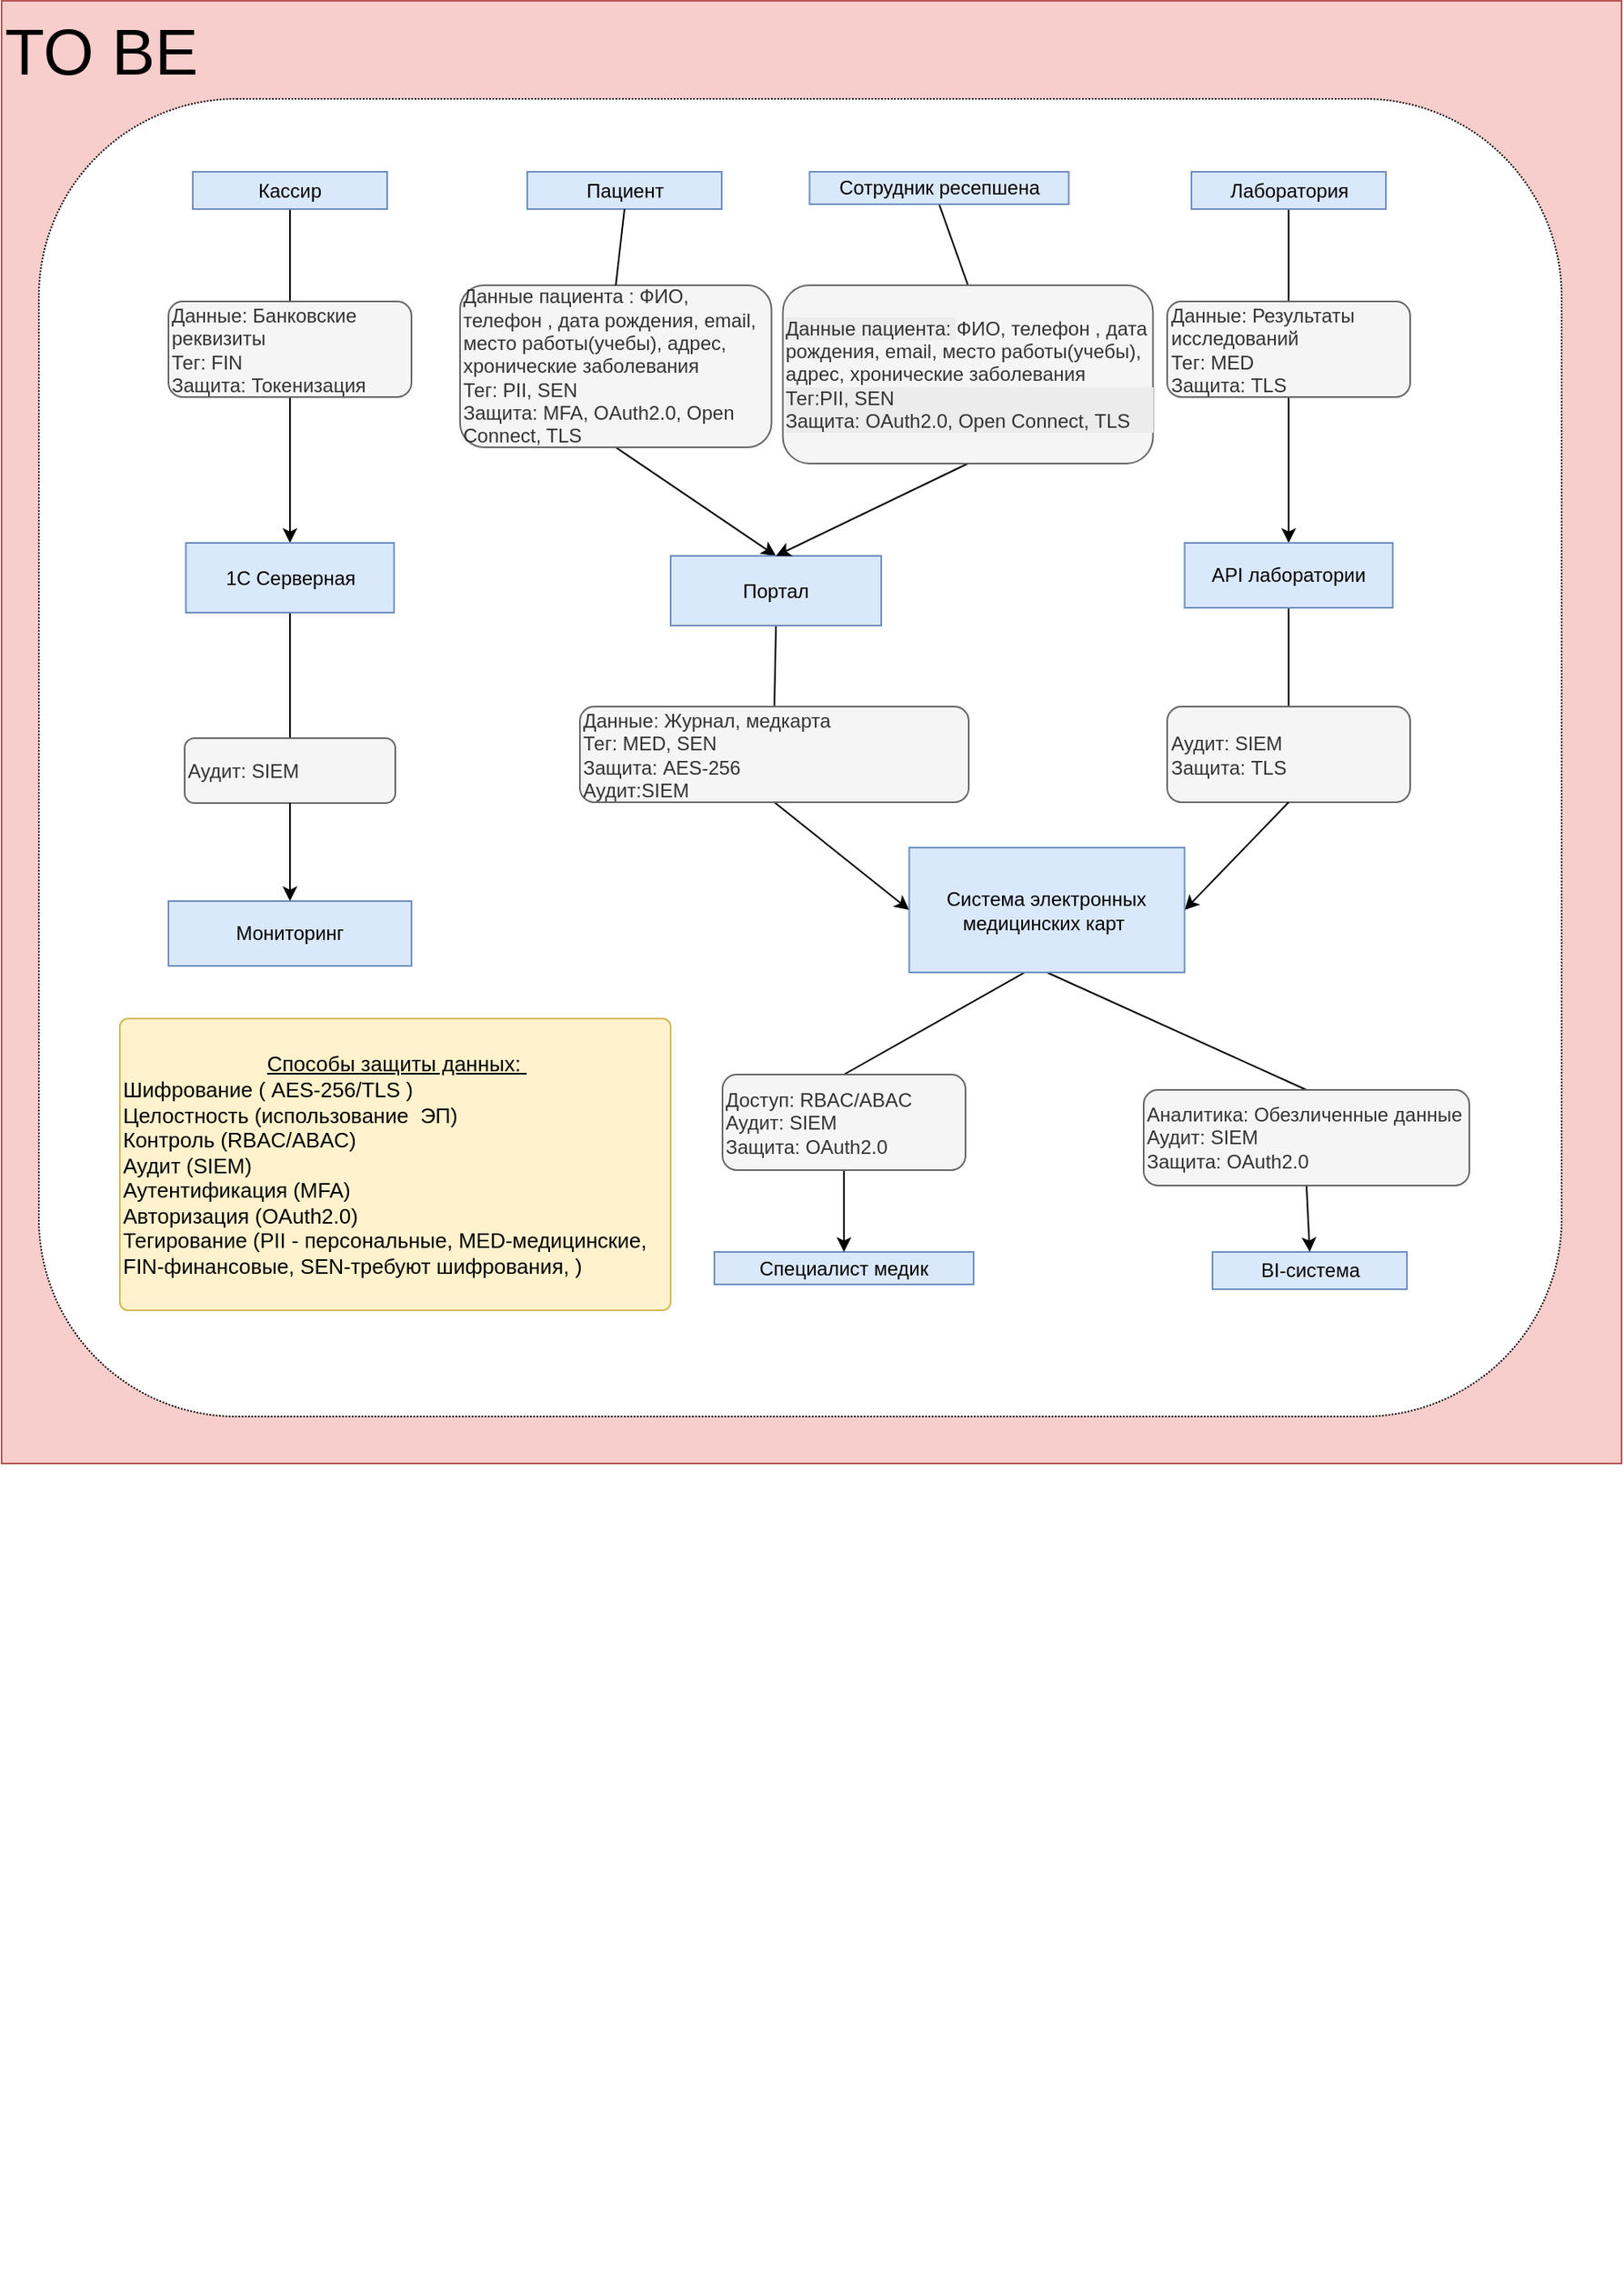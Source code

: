 <mxfile version="26.2.2">
  <diagram name="Страница — 1" id="flqb_vgoVWN2gIgyEzhE">
    <mxGraphModel dx="601" dy="849" grid="1" gridSize="10" guides="1" tooltips="1" connect="1" arrows="1" fold="1" page="1" pageScale="1" pageWidth="827" pageHeight="1169" math="0" shadow="0">
      <root>
        <mxCell id="0" />
        <mxCell id="1" parent="0" />
        <mxCell id="AsZ9xVdUvR41cb9abi4R-15" style="edgeStyle=none;rounded=0;orthogonalLoop=1;jettySize=auto;html=1;exitX=0.25;exitY=1;exitDx=0;exitDy=0;entryX=0.25;entryY=0;entryDx=0;entryDy=0;" parent="1" edge="1">
          <mxGeometry relative="1" as="geometry">
            <mxPoint x="100" y="450" as="targetPoint" />
          </mxGeometry>
        </mxCell>
        <mxCell id="AsZ9xVdUvR41cb9abi4R-159" style="edgeStyle=none;rounded=0;orthogonalLoop=1;jettySize=auto;html=1;exitX=1;exitY=0.5;exitDx=0;exitDy=0;" parent="1" edge="1">
          <mxGeometry relative="1" as="geometry">
            <mxPoint x="1006.5" y="1460" as="sourcePoint" />
            <mxPoint x="1006.5" y="1460" as="targetPoint" />
          </mxGeometry>
        </mxCell>
        <mxCell id="AsZ9xVdUvR41cb9abi4R-160" value="TO BE" style="text;html=1;align=left;verticalAlign=top;whiteSpace=wrap;rounded=0;fillColor=#f8cecc;strokeColor=#b85450;fontSize=40;" parent="1" vertex="1">
          <mxGeometry x="910" y="67.5" width="1000" height="902.5" as="geometry" />
        </mxCell>
        <mxCell id="gwa0g3eBZ5OEBa7x8oOx-2" value="" style="rounded=1;whiteSpace=wrap;html=1;textShadow=1;labelBorderColor=light-dark(#0ff029, #ededed);dashed=1;dashPattern=1 1;" parent="1" vertex="1">
          <mxGeometry x="933" y="128" width="940" height="813" as="geometry" />
        </mxCell>
        <mxCell id="gwa0g3eBZ5OEBa7x8oOx-3" value="Пациент" style="rounded=0;whiteSpace=wrap;html=1;fillColor=#dae8fc;strokeColor=#6c8ebf;" parent="1" vertex="1">
          <mxGeometry x="1234.5" y="173" width="120" height="23" as="geometry" />
        </mxCell>
        <mxCell id="gwa0g3eBZ5OEBa7x8oOx-4" style="edgeStyle=none;rounded=0;orthogonalLoop=1;jettySize=auto;html=1;exitX=0.5;exitY=1;exitDx=0;exitDy=0;entryX=0.5;entryY=0;entryDx=0;entryDy=0;" parent="1" source="gwa0g3eBZ5OEBa7x8oOx-5" target="gwa0g3eBZ5OEBa7x8oOx-24" edge="1">
          <mxGeometry relative="1" as="geometry" />
        </mxCell>
        <mxCell id="gwa0g3eBZ5OEBa7x8oOx-5" value="Данные пациента :&amp;nbsp;&lt;span style=&quot;color: light-dark(rgb(51, 51, 51), rgb(193, 193, 193)); background-color: transparent;&quot;&gt;ФИО, телефон , д&lt;/span&gt;ата рождения, email, место работы(учебы), адрес, хронические заболевания&lt;div&gt;Тег: PII, SEN&lt;/div&gt;&lt;div&gt;Защита: MFA, OAuth2.0, Open Connect, TLS&lt;/div&gt;" style="rounded=1;whiteSpace=wrap;html=1;fillColor=#f5f5f5;fontColor=#333333;strokeColor=#666666;align=left;" parent="1" vertex="1">
          <mxGeometry x="1193" y="243" width="192.25" height="100" as="geometry" />
        </mxCell>
        <mxCell id="gwa0g3eBZ5OEBa7x8oOx-6" style="edgeStyle=none;rounded=0;orthogonalLoop=1;jettySize=auto;html=1;exitX=0.5;exitY=1;exitDx=0;exitDy=0;entryX=0.5;entryY=0;entryDx=0;entryDy=0;endArrow=none;startFill=0;" parent="1" source="gwa0g3eBZ5OEBa7x8oOx-7" target="gwa0g3eBZ5OEBa7x8oOx-26" edge="1">
          <mxGeometry relative="1" as="geometry" />
        </mxCell>
        <mxCell id="gwa0g3eBZ5OEBa7x8oOx-7" value="Сотрудник ресепшена" style="rounded=0;whiteSpace=wrap;html=1;fillColor=#dae8fc;strokeColor=#6c8ebf;" parent="1" vertex="1">
          <mxGeometry x="1408.75" y="173" width="160" height="20" as="geometry" />
        </mxCell>
        <mxCell id="gwa0g3eBZ5OEBa7x8oOx-8" value="Мониторинг" style="rounded=0;whiteSpace=wrap;html=1;fillColor=#dae8fc;strokeColor=#6c8ebf;" parent="1" vertex="1">
          <mxGeometry x="1013" y="623" width="150" height="40" as="geometry" />
        </mxCell>
        <mxCell id="gwa0g3eBZ5OEBa7x8oOx-9" style="edgeStyle=none;rounded=0;orthogonalLoop=1;jettySize=auto;html=1;exitX=0.5;exitY=1;exitDx=0;exitDy=0;entryX=0.5;entryY=0;entryDx=0;entryDy=0;endArrow=none;startFill=0;" parent="1" source="gwa0g3eBZ5OEBa7x8oOx-3" target="gwa0g3eBZ5OEBa7x8oOx-5" edge="1">
          <mxGeometry relative="1" as="geometry" />
        </mxCell>
        <mxCell id="gwa0g3eBZ5OEBa7x8oOx-10" value="&lt;div style=&quot;text-align: center;&quot;&gt;&lt;u&gt;Способы защиты данных:&amp;nbsp;&lt;/u&gt;&lt;/div&gt;&lt;span&gt;Шифрование ( AES-256/TLS )&lt;/span&gt;&lt;div&gt;Целостность (использование&amp;nbsp; ЭП)&lt;/div&gt;&lt;div&gt;Контроль (RBAC/ABAC)&lt;/div&gt;&lt;div&gt;Аудит (SIEM)&lt;/div&gt;&lt;div&gt;Аутентификация (MFA)&lt;/div&gt;&lt;div&gt;Авторизация (OAuth2.0)&lt;/div&gt;&lt;div&gt;Тегирование (PII - персональные, MED-медицинские, FIN-финансовые, SEN-требуют шифрования, )&lt;/div&gt;" style="whiteSpace=wrap;html=1;shape=mxgraph.basic.roundRectCallout;dx=22.79;dy=0;size=5;boundedLbl=1;fillColor=#fff2cc;strokeColor=#d6b656;align=left;fontSize=13;" parent="1" vertex="1">
          <mxGeometry x="983" y="695.5" width="340" height="180" as="geometry" />
        </mxCell>
        <mxCell id="gwa0g3eBZ5OEBa7x8oOx-11" style="edgeStyle=none;rounded=0;orthogonalLoop=1;jettySize=auto;html=1;exitX=0.5;exitY=1;exitDx=0;exitDy=0;entryX=0.5;entryY=0;entryDx=0;entryDy=0;endArrow=none;startFill=0;" parent="1" source="gwa0g3eBZ5OEBa7x8oOx-12" target="gwa0g3eBZ5OEBa7x8oOx-20" edge="1">
          <mxGeometry relative="1" as="geometry" />
        </mxCell>
        <mxCell id="gwa0g3eBZ5OEBa7x8oOx-12" value="Лаборатория" style="rounded=0;whiteSpace=wrap;html=1;fillColor=#dae8fc;strokeColor=#6c8ebf;" parent="1" vertex="1">
          <mxGeometry x="1644.5" y="173" width="120" height="23" as="geometry" />
        </mxCell>
        <mxCell id="gwa0g3eBZ5OEBa7x8oOx-13" style="edgeStyle=none;rounded=0;orthogonalLoop=1;jettySize=auto;html=1;exitX=0.5;exitY=1;exitDx=0;exitDy=0;entryX=0.5;entryY=0;entryDx=0;entryDy=0;endArrow=none;startFill=0;" parent="1" source="gwa0g3eBZ5OEBa7x8oOx-14" target="gwa0g3eBZ5OEBa7x8oOx-22" edge="1">
          <mxGeometry relative="1" as="geometry" />
        </mxCell>
        <mxCell id="gwa0g3eBZ5OEBa7x8oOx-14" value="Кассир" style="rounded=0;whiteSpace=wrap;html=1;fillColor=#dae8fc;strokeColor=#6c8ebf;" parent="1" vertex="1">
          <mxGeometry x="1028" y="173" width="120" height="23" as="geometry" />
        </mxCell>
        <mxCell id="gwa0g3eBZ5OEBa7x8oOx-15" value="Специалист медик" style="rounded=0;whiteSpace=wrap;html=1;fillColor=#dae8fc;strokeColor=#6c8ebf;" parent="1" vertex="1">
          <mxGeometry x="1350" y="839.5" width="160" height="20" as="geometry" />
        </mxCell>
        <mxCell id="gwa0g3eBZ5OEBa7x8oOx-16" style="edgeStyle=none;rounded=0;orthogonalLoop=1;jettySize=auto;html=1;entryX=0.5;entryY=0;entryDx=0;entryDy=0;endArrow=none;startFill=0;exitX=0.46;exitY=0.95;exitDx=0;exitDy=0;exitPerimeter=0;" parent="1" source="a3pV0dVmH0wTkgjD4G2d-1" target="gwa0g3eBZ5OEBa7x8oOx-33" edge="1">
          <mxGeometry relative="1" as="geometry">
            <mxPoint x="1350" y="660" as="sourcePoint" />
          </mxGeometry>
        </mxCell>
        <mxCell id="gwa0g3eBZ5OEBa7x8oOx-17" style="edgeStyle=none;rounded=0;orthogonalLoop=1;jettySize=auto;html=1;exitX=0.5;exitY=1;exitDx=0;exitDy=0;entryX=0.5;entryY=0;entryDx=0;entryDy=0;endArrow=none;startFill=0;" parent="1" source="a3pV0dVmH0wTkgjD4G2d-1" target="gwa0g3eBZ5OEBa7x8oOx-35" edge="1">
          <mxGeometry relative="1" as="geometry" />
        </mxCell>
        <mxCell id="gwa0g3eBZ5OEBa7x8oOx-19" style="edgeStyle=none;rounded=0;orthogonalLoop=1;jettySize=auto;html=1;exitX=0.5;exitY=1;exitDx=0;exitDy=0;entryX=0.5;entryY=0;entryDx=0;entryDy=0;" parent="1" source="gwa0g3eBZ5OEBa7x8oOx-20" target="gwa0g3eBZ5OEBa7x8oOx-28" edge="1">
          <mxGeometry relative="1" as="geometry" />
        </mxCell>
        <mxCell id="gwa0g3eBZ5OEBa7x8oOx-20" value="Данные: Результаты исследований&lt;div&gt;Тег: MED&lt;/div&gt;&lt;div&gt;Защита:&amp;nbsp;&lt;span style=&quot;background-color: transparent; color: light-dark(rgb(51, 51, 51), rgb(193, 193, 193));&quot;&gt;TLS&lt;/span&gt;&lt;/div&gt;" style="rounded=1;whiteSpace=wrap;html=1;fillColor=#f5f5f5;fontColor=#333333;strokeColor=#666666;align=left;" parent="1" vertex="1">
          <mxGeometry x="1629.5" y="253" width="150" height="59" as="geometry" />
        </mxCell>
        <mxCell id="gwa0g3eBZ5OEBa7x8oOx-21" style="edgeStyle=none;rounded=0;orthogonalLoop=1;jettySize=auto;html=1;exitX=0.5;exitY=1;exitDx=0;exitDy=0;" parent="1" source="gwa0g3eBZ5OEBa7x8oOx-22" target="gwa0g3eBZ5OEBa7x8oOx-31" edge="1">
          <mxGeometry relative="1" as="geometry" />
        </mxCell>
        <mxCell id="gwa0g3eBZ5OEBa7x8oOx-22" value="Данные: Банковские реквизиты&lt;div&gt;Тег: FIN&lt;/div&gt;&lt;div&gt;Защита: Токенизация&lt;/div&gt;" style="rounded=1;whiteSpace=wrap;html=1;fillColor=#f5f5f5;fontColor=#333333;strokeColor=#666666;align=left;" parent="1" vertex="1">
          <mxGeometry x="1013" y="253" width="150" height="59" as="geometry" />
        </mxCell>
        <mxCell id="gwa0g3eBZ5OEBa7x8oOx-23" style="edgeStyle=none;rounded=0;orthogonalLoop=1;jettySize=auto;html=1;exitX=0.5;exitY=1;exitDx=0;exitDy=0;entryX=0.5;entryY=0;entryDx=0;entryDy=0;endArrow=none;startFill=0;" parent="1" source="gwa0g3eBZ5OEBa7x8oOx-24" target="gwa0g3eBZ5OEBa7x8oOx-37" edge="1">
          <mxGeometry relative="1" as="geometry" />
        </mxCell>
        <mxCell id="gwa0g3eBZ5OEBa7x8oOx-24" value="Портал" style="rounded=0;whiteSpace=wrap;html=1;fillColor=#dae8fc;strokeColor=#6c8ebf;" parent="1" vertex="1">
          <mxGeometry x="1323" y="410" width="130" height="43" as="geometry" />
        </mxCell>
        <mxCell id="gwa0g3eBZ5OEBa7x8oOx-25" style="edgeStyle=none;rounded=0;orthogonalLoop=1;jettySize=auto;html=1;exitX=0.5;exitY=1;exitDx=0;exitDy=0;entryX=0.5;entryY=0;entryDx=0;entryDy=0;" parent="1" source="gwa0g3eBZ5OEBa7x8oOx-26" target="gwa0g3eBZ5OEBa7x8oOx-24" edge="1">
          <mxGeometry relative="1" as="geometry">
            <mxPoint x="1364.5" y="413" as="targetPoint" />
          </mxGeometry>
        </mxCell>
        <mxCell id="gwa0g3eBZ5OEBa7x8oOx-26" value="&lt;br&gt;&lt;span style=&quot;color: rgb(51, 51, 51); font-family: Helvetica; font-size: 12px; font-style: normal; font-variant-ligatures: normal; font-variant-caps: normal; font-weight: 400; letter-spacing: normal; orphans: 2; text-align: left; text-indent: 0px; text-transform: none; widows: 2; word-spacing: 0px; -webkit-text-stroke-width: 0px; white-space: normal; background-color: rgb(236, 236, 236); text-decoration-thickness: initial; text-decoration-style: initial; text-decoration-color: initial; display: inline !important; float: none;&quot;&gt;Данные пациента:&amp;nbsp;&lt;/span&gt;&lt;span style=&quot;color: light-dark(rgb(51, 51, 51), rgb(193, 193, 193)); background-color: transparent;&quot;&gt;ФИО, телефон , д&lt;/span&gt;ата рождения, email, место работы(учебы), адрес, хронические заболевания&lt;div style=&quot;forced-color-adjust: none; color: rgb(51, 51, 51); font-family: Helvetica; font-size: 12px; font-style: normal; font-variant-ligatures: normal; font-variant-caps: normal; font-weight: 400; letter-spacing: normal; orphans: 2; text-align: left; text-indent: 0px; text-transform: none; widows: 2; word-spacing: 0px; -webkit-text-stroke-width: 0px; white-space: normal; background-color: rgb(236, 236, 236); text-decoration-thickness: initial; text-decoration-style: initial; text-decoration-color: initial;&quot;&gt;Тег:&lt;span style=&quot;background-color: transparent; color: light-dark(rgb(51, 51, 51), rgb(193, 193, 193));&quot;&gt;PII, SEN&lt;/span&gt;&lt;/div&gt;&lt;div style=&quot;forced-color-adjust: none; color: rgb(51, 51, 51); font-family: Helvetica; font-size: 12px; font-style: normal; font-variant-ligatures: normal; font-variant-caps: normal; font-weight: 400; letter-spacing: normal; orphans: 2; text-align: left; text-indent: 0px; text-transform: none; widows: 2; word-spacing: 0px; -webkit-text-stroke-width: 0px; white-space: normal; background-color: rgb(236, 236, 236); text-decoration-thickness: initial; text-decoration-style: initial; text-decoration-color: initial;&quot;&gt;Защита:&amp;nbsp;&lt;span style=&quot;background-color: transparent; color: light-dark(rgb(51, 51, 51), rgb(193, 193, 193));&quot;&gt;OAuth2.0,&amp;nbsp;&lt;/span&gt;&lt;span style=&quot;background-color: transparent; color: light-dark(rgb(51, 51, 51), rgb(193, 193, 193));&quot;&gt;Open Connect,&lt;/span&gt;&lt;span style=&quot;color: light-dark(rgb(51, 51, 51), rgb(193, 193, 193)); background-color: transparent;&quot;&gt;&amp;nbsp;&lt;/span&gt;&lt;span style=&quot;color: light-dark(rgb(51, 51, 51), rgb(193, 193, 193)); background-color: transparent;&quot;&gt;TLS&lt;/span&gt;&lt;/div&gt;&lt;div&gt;&lt;br&gt;&lt;/div&gt;" style="rounded=1;whiteSpace=wrap;html=1;fillColor=#f5f5f5;fontColor=#333333;strokeColor=#666666;align=left;" parent="1" vertex="1">
          <mxGeometry x="1392.25" y="243" width="228.5" height="110" as="geometry" />
        </mxCell>
        <mxCell id="gwa0g3eBZ5OEBa7x8oOx-27" style="edgeStyle=none;rounded=0;orthogonalLoop=1;jettySize=auto;html=1;exitX=0.5;exitY=1;exitDx=0;exitDy=0;entryX=0.5;entryY=0;entryDx=0;entryDy=0;endArrow=none;startFill=0;" parent="1" source="gwa0g3eBZ5OEBa7x8oOx-28" target="gwa0g3eBZ5OEBa7x8oOx-38" edge="1">
          <mxGeometry relative="1" as="geometry" />
        </mxCell>
        <mxCell id="gwa0g3eBZ5OEBa7x8oOx-28" value="API лаборатории" style="rounded=0;whiteSpace=wrap;html=1;fillColor=#dae8fc;strokeColor=#6c8ebf;" parent="1" vertex="1">
          <mxGeometry x="1640.25" y="402" width="128.5" height="40" as="geometry" />
        </mxCell>
        <mxCell id="gwa0g3eBZ5OEBa7x8oOx-29" value="BI-система" style="rounded=0;whiteSpace=wrap;html=1;fillColor=#dae8fc;strokeColor=#6c8ebf;" parent="1" vertex="1">
          <mxGeometry x="1657.5" y="839.5" width="120" height="23" as="geometry" />
        </mxCell>
        <mxCell id="gwa0g3eBZ5OEBa7x8oOx-30" style="edgeStyle=none;rounded=0;orthogonalLoop=1;jettySize=auto;html=1;exitX=0.5;exitY=1;exitDx=0;exitDy=0;entryX=0.5;entryY=0;entryDx=0;entryDy=0;endArrow=none;startFill=0;" parent="1" source="gwa0g3eBZ5OEBa7x8oOx-31" target="gwa0g3eBZ5OEBa7x8oOx-39" edge="1">
          <mxGeometry relative="1" as="geometry" />
        </mxCell>
        <mxCell id="gwa0g3eBZ5OEBa7x8oOx-31" value="1C Серверная" style="rounded=0;whiteSpace=wrap;html=1;fillColor=#dae8fc;strokeColor=#6c8ebf;" parent="1" vertex="1">
          <mxGeometry x="1023.75" y="402" width="128.5" height="43" as="geometry" />
        </mxCell>
        <mxCell id="gwa0g3eBZ5OEBa7x8oOx-32" style="edgeStyle=none;rounded=0;orthogonalLoop=1;jettySize=auto;html=1;exitX=0.5;exitY=1;exitDx=0;exitDy=0;entryX=0.5;entryY=0;entryDx=0;entryDy=0;" parent="1" source="gwa0g3eBZ5OEBa7x8oOx-33" target="gwa0g3eBZ5OEBa7x8oOx-15" edge="1">
          <mxGeometry relative="1" as="geometry" />
        </mxCell>
        <mxCell id="gwa0g3eBZ5OEBa7x8oOx-33" value="&lt;div&gt;Доступ: RBAC/ABAC&lt;/div&gt;&lt;div&gt;Аудит: SIEM&lt;/div&gt;&lt;div&gt;Защита: OAuth2.0&lt;/div&gt;" style="rounded=1;whiteSpace=wrap;html=1;fillColor=#f5f5f5;fontColor=#333333;strokeColor=#666666;align=left;" parent="1" vertex="1">
          <mxGeometry x="1355" y="730" width="150" height="59" as="geometry" />
        </mxCell>
        <mxCell id="gwa0g3eBZ5OEBa7x8oOx-34" style="edgeStyle=none;rounded=0;orthogonalLoop=1;jettySize=auto;html=1;exitX=0.5;exitY=1;exitDx=0;exitDy=0;entryX=0.5;entryY=0;entryDx=0;entryDy=0;" parent="1" source="gwa0g3eBZ5OEBa7x8oOx-35" target="gwa0g3eBZ5OEBa7x8oOx-29" edge="1">
          <mxGeometry relative="1" as="geometry" />
        </mxCell>
        <mxCell id="gwa0g3eBZ5OEBa7x8oOx-35" value="Аналитика: Обезличенные данные&amp;nbsp;&lt;div&gt;&lt;div&gt;Аудит: SIEM&lt;/div&gt;&lt;div&gt;Защита: OAuth2.0&lt;/div&gt;&lt;/div&gt;" style="rounded=1;whiteSpace=wrap;html=1;fillColor=#f5f5f5;fontColor=#333333;strokeColor=#666666;align=left;" parent="1" vertex="1">
          <mxGeometry x="1615" y="739.5" width="201" height="59" as="geometry" />
        </mxCell>
        <mxCell id="gwa0g3eBZ5OEBa7x8oOx-36" style="edgeStyle=none;rounded=0;orthogonalLoop=1;jettySize=auto;html=1;exitX=0.5;exitY=1;exitDx=0;exitDy=0;entryX=0;entryY=0.5;entryDx=0;entryDy=0;" parent="1" source="gwa0g3eBZ5OEBa7x8oOx-37" target="a3pV0dVmH0wTkgjD4G2d-1" edge="1">
          <mxGeometry relative="1" as="geometry">
            <mxPoint x="1494.5" y="563" as="targetPoint" />
          </mxGeometry>
        </mxCell>
        <mxCell id="gwa0g3eBZ5OEBa7x8oOx-37" value="Данные: Журнал, медкарта&lt;div&gt;Тег: MED, SEN&lt;/div&gt;&lt;div&gt;Защита: AES-256&lt;/div&gt;&lt;div&gt;Аудит:SIEM&lt;/div&gt;" style="rounded=1;whiteSpace=wrap;html=1;fillColor=#f5f5f5;fontColor=#333333;strokeColor=#666666;align=left;" parent="1" vertex="1">
          <mxGeometry x="1267" y="503" width="240" height="59" as="geometry" />
        </mxCell>
        <mxCell id="gwa0g3eBZ5OEBa7x8oOx-38" value="Аудит: SIEM&lt;div&gt;Защита:&amp;nbsp;&lt;span style=&quot;color: light-dark(rgb(51, 51, 51), rgb(193, 193, 193)); background-color: transparent;&quot;&gt;TLS&lt;/span&gt;&lt;/div&gt;" style="rounded=1;whiteSpace=wrap;html=1;fillColor=#f5f5f5;fontColor=#333333;strokeColor=#666666;align=left;" parent="1" vertex="1">
          <mxGeometry x="1629.5" y="503" width="150" height="59" as="geometry" />
        </mxCell>
        <mxCell id="gwa0g3eBZ5OEBa7x8oOx-39" value="Аудит: SIEM" style="rounded=1;whiteSpace=wrap;html=1;fillColor=#f5f5f5;fontColor=#333333;strokeColor=#666666;align=left;" parent="1" vertex="1">
          <mxGeometry x="1023" y="522.5" width="130" height="40" as="geometry" />
        </mxCell>
        <mxCell id="gwa0g3eBZ5OEBa7x8oOx-40" style="edgeStyle=none;rounded=0;orthogonalLoop=1;jettySize=auto;html=1;exitX=0.5;exitY=1;exitDx=0;exitDy=0;entryX=1;entryY=0.5;entryDx=0;entryDy=0;" parent="1" source="gwa0g3eBZ5OEBa7x8oOx-38" target="a3pV0dVmH0wTkgjD4G2d-1" edge="1">
          <mxGeometry relative="1" as="geometry" />
        </mxCell>
        <mxCell id="gwa0g3eBZ5OEBa7x8oOx-41" style="edgeStyle=none;rounded=0;orthogonalLoop=1;jettySize=auto;html=1;exitX=0.5;exitY=1;exitDx=0;exitDy=0;entryX=0.5;entryY=0;entryDx=0;entryDy=0;" parent="1" source="gwa0g3eBZ5OEBa7x8oOx-39" target="gwa0g3eBZ5OEBa7x8oOx-8" edge="1">
          <mxGeometry relative="1" as="geometry" />
        </mxCell>
        <mxCell id="a3pV0dVmH0wTkgjD4G2d-1" value="Система электронных медицинских карт&amp;nbsp;" style="rounded=0;whiteSpace=wrap;html=1;fillColor=#dae8fc;strokeColor=#6c8ebf;" parent="1" vertex="1">
          <mxGeometry x="1470.25" y="590" width="170" height="77" as="geometry" />
        </mxCell>
      </root>
    </mxGraphModel>
  </diagram>
</mxfile>
